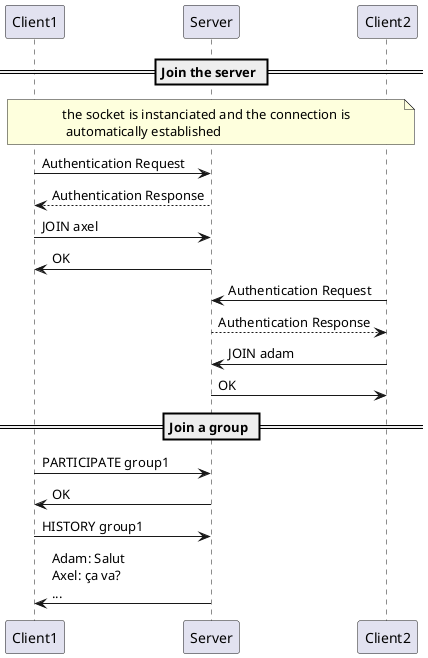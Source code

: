@startuml
'https://plantuml.com/sequence-diagram

== Join the server ==

note across :the socket is instanciated and the connection is\n automatically established
Client1 -> Server: Authentication Request
Server --> Client1: Authentication Response

Client1 -> Server: JOIN axel
Server -> Client1: OK

Client2 -> Server: Authentication Request
Server --> Client2: Authentication Response

Client2 -> Server : JOIN adam
Server -> Client2: OK


== Join a group ==
Client1 -> Server: PARTICIPATE group1
Server -> Client1: OK

Client1 -> Server: HISTORY group1

Server -> Client1: Adam: Salut \nAxel: ça va?\n...

@enduml